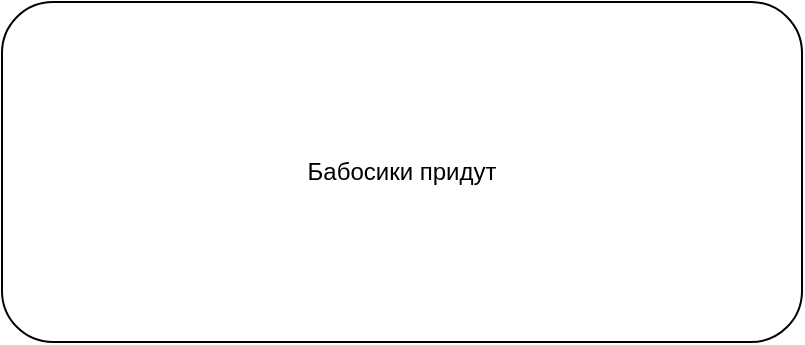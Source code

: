 <mxfile version="16.5.2" type="github">
  <diagram id="flJ9q8Yas2Ge8ddiOWZa" name="Page-1">
    <mxGraphModel dx="1422" dy="762" grid="1" gridSize="10" guides="1" tooltips="1" connect="1" arrows="1" fold="1" page="1" pageScale="1" pageWidth="827" pageHeight="1169" math="0" shadow="0">
      <root>
        <mxCell id="0" />
        <mxCell id="1" parent="0" />
        <mxCell id="zcRvCnwNJ_XQMHvXid1Q-1" value="Бабосики придут&lt;br&gt;" style="rounded=1;whiteSpace=wrap;html=1;" vertex="1" parent="1">
          <mxGeometry x="170" y="200" width="400" height="170" as="geometry" />
        </mxCell>
      </root>
    </mxGraphModel>
  </diagram>
</mxfile>
